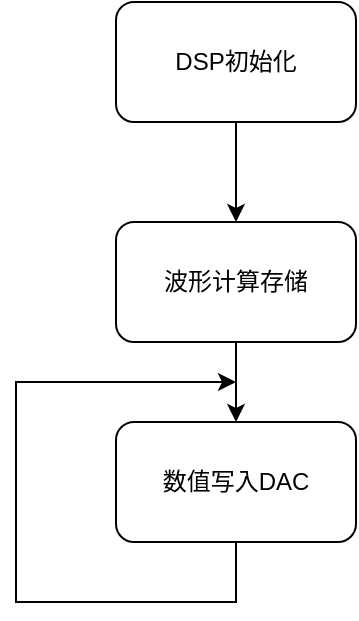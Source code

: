 <mxfile version="21.3.2" type="github">
  <diagram id="C5RBs43oDa-KdzZeNtuy" name="Page-1">
    <mxGraphModel dx="722" dy="427" grid="1" gridSize="10" guides="1" tooltips="1" connect="1" arrows="1" fold="1" page="1" pageScale="1" pageWidth="827" pageHeight="1169" math="0" shadow="0">
      <root>
        <mxCell id="WIyWlLk6GJQsqaUBKTNV-0" />
        <mxCell id="WIyWlLk6GJQsqaUBKTNV-1" parent="WIyWlLk6GJQsqaUBKTNV-0" />
        <mxCell id="utEnSmN0I8JvSyn0vNTO-2" value="" style="edgeStyle=orthogonalEdgeStyle;rounded=0;orthogonalLoop=1;jettySize=auto;html=1;" edge="1" parent="WIyWlLk6GJQsqaUBKTNV-1" source="utEnSmN0I8JvSyn0vNTO-0" target="utEnSmN0I8JvSyn0vNTO-1">
          <mxGeometry relative="1" as="geometry" />
        </mxCell>
        <mxCell id="utEnSmN0I8JvSyn0vNTO-0" value="DSP初始化" style="rounded=1;whiteSpace=wrap;html=1;" vertex="1" parent="WIyWlLk6GJQsqaUBKTNV-1">
          <mxGeometry x="280" y="310" width="120" height="60" as="geometry" />
        </mxCell>
        <mxCell id="utEnSmN0I8JvSyn0vNTO-4" value="" style="edgeStyle=orthogonalEdgeStyle;rounded=0;orthogonalLoop=1;jettySize=auto;html=1;" edge="1" parent="WIyWlLk6GJQsqaUBKTNV-1" source="utEnSmN0I8JvSyn0vNTO-1" target="utEnSmN0I8JvSyn0vNTO-3">
          <mxGeometry relative="1" as="geometry" />
        </mxCell>
        <mxCell id="utEnSmN0I8JvSyn0vNTO-1" value="波形计算存储" style="whiteSpace=wrap;html=1;rounded=1;" vertex="1" parent="WIyWlLk6GJQsqaUBKTNV-1">
          <mxGeometry x="280" y="420" width="120" height="60" as="geometry" />
        </mxCell>
        <mxCell id="utEnSmN0I8JvSyn0vNTO-6" style="edgeStyle=orthogonalEdgeStyle;rounded=0;orthogonalLoop=1;jettySize=auto;html=1;" edge="1" parent="WIyWlLk6GJQsqaUBKTNV-1" source="utEnSmN0I8JvSyn0vNTO-3">
          <mxGeometry relative="1" as="geometry">
            <mxPoint x="340" y="500" as="targetPoint" />
            <Array as="points">
              <mxPoint x="340" y="610" />
              <mxPoint x="230" y="610" />
              <mxPoint x="230" y="500" />
            </Array>
          </mxGeometry>
        </mxCell>
        <mxCell id="utEnSmN0I8JvSyn0vNTO-3" value="数值写入DAC" style="whiteSpace=wrap;html=1;rounded=1;" vertex="1" parent="WIyWlLk6GJQsqaUBKTNV-1">
          <mxGeometry x="280" y="520" width="120" height="60" as="geometry" />
        </mxCell>
      </root>
    </mxGraphModel>
  </diagram>
</mxfile>
